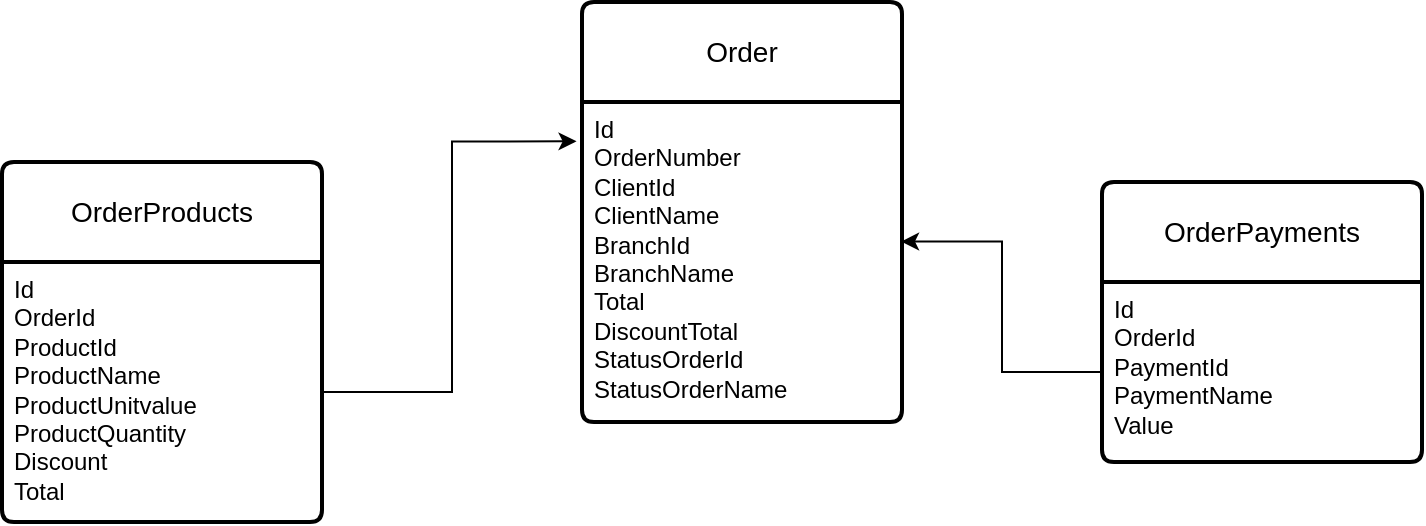 <mxfile version="24.7.8">
  <diagram id="0rDiqFgzy6-Wv-pyEhFp" name="Page-1">
    <mxGraphModel dx="1104" dy="659" grid="1" gridSize="10" guides="1" tooltips="1" connect="1" arrows="1" fold="1" page="1" pageScale="1" pageWidth="850" pageHeight="1100" math="0" shadow="0">
      <root>
        <mxCell id="0" />
        <mxCell id="1" parent="0" />
        <mxCell id="yD7E1BlVal6VdWnQ5Mq5-35" value="Order" style="swimlane;childLayout=stackLayout;horizontal=1;startSize=50;horizontalStack=0;rounded=1;fontSize=14;fontStyle=0;strokeWidth=2;resizeParent=0;resizeLast=1;shadow=0;dashed=0;align=center;arcSize=4;whiteSpace=wrap;html=1;" parent="1" vertex="1">
          <mxGeometry x="390" y="480" width="160" height="210" as="geometry" />
        </mxCell>
        <mxCell id="yD7E1BlVal6VdWnQ5Mq5-36" value="Id&lt;div&gt;OrderNumber&lt;/div&gt;&lt;div&gt;ClientId&lt;/div&gt;&lt;div&gt;ClientName&lt;/div&gt;&lt;div&gt;BranchId&lt;/div&gt;&lt;div&gt;BranchName&lt;/div&gt;&lt;div&gt;Total&lt;/div&gt;&lt;div&gt;DiscountTotal&lt;/div&gt;&lt;div&gt;StatusOrderId&lt;/div&gt;&lt;div&gt;StatusOrderName&lt;/div&gt;&lt;div&gt;&lt;br&gt;&lt;/div&gt;" style="align=left;strokeColor=none;fillColor=none;spacingLeft=4;fontSize=12;verticalAlign=top;resizable=0;rotatable=0;part=1;html=1;" parent="yD7E1BlVal6VdWnQ5Mq5-35" vertex="1">
          <mxGeometry y="50" width="160" height="160" as="geometry" />
        </mxCell>
        <mxCell id="yD7E1BlVal6VdWnQ5Mq5-37" value="OrderProducts" style="swimlane;childLayout=stackLayout;horizontal=1;startSize=50;horizontalStack=0;rounded=1;fontSize=14;fontStyle=0;strokeWidth=2;resizeParent=0;resizeLast=1;shadow=0;dashed=0;align=center;arcSize=4;whiteSpace=wrap;html=1;" parent="1" vertex="1">
          <mxGeometry x="100" y="560" width="160" height="180" as="geometry" />
        </mxCell>
        <mxCell id="yD7E1BlVal6VdWnQ5Mq5-38" value="Id&lt;div&gt;OrderId&lt;/div&gt;&lt;div&gt;ProductId&lt;/div&gt;&lt;div&gt;ProductName&lt;/div&gt;&lt;div&gt;ProductUnitvalue&lt;/div&gt;&lt;div&gt;ProductQuantity&lt;/div&gt;&lt;div&gt;Discount&lt;/div&gt;&lt;div&gt;Total&lt;/div&gt;" style="align=left;strokeColor=none;fillColor=none;spacingLeft=4;fontSize=12;verticalAlign=top;resizable=0;rotatable=0;part=1;html=1;" parent="yD7E1BlVal6VdWnQ5Mq5-37" vertex="1">
          <mxGeometry y="50" width="160" height="130" as="geometry" />
        </mxCell>
        <mxCell id="yD7E1BlVal6VdWnQ5Mq5-39" style="edgeStyle=orthogonalEdgeStyle;rounded=0;orthogonalLoop=1;jettySize=auto;html=1;entryX=-0.017;entryY=0.123;entryDx=0;entryDy=0;entryPerimeter=0;" parent="1" source="yD7E1BlVal6VdWnQ5Mq5-38" target="yD7E1BlVal6VdWnQ5Mq5-36" edge="1">
          <mxGeometry relative="1" as="geometry" />
        </mxCell>
        <mxCell id="yD7E1BlVal6VdWnQ5Mq5-40" value="OrderPayments" style="swimlane;childLayout=stackLayout;horizontal=1;startSize=50;horizontalStack=0;rounded=1;fontSize=14;fontStyle=0;strokeWidth=2;resizeParent=0;resizeLast=1;shadow=0;dashed=0;align=center;arcSize=4;whiteSpace=wrap;html=1;" parent="1" vertex="1">
          <mxGeometry x="650" y="570" width="160" height="140" as="geometry" />
        </mxCell>
        <mxCell id="yD7E1BlVal6VdWnQ5Mq5-41" value="Id&lt;div&gt;OrderId&lt;/div&gt;&lt;div&gt;PaymentId&lt;/div&gt;&lt;div&gt;PaymentName&lt;/div&gt;&lt;div&gt;Value&lt;/div&gt;&lt;div&gt;&lt;br&gt;&lt;/div&gt;" style="align=left;strokeColor=none;fillColor=none;spacingLeft=4;fontSize=12;verticalAlign=top;resizable=0;rotatable=0;part=1;html=1;" parent="yD7E1BlVal6VdWnQ5Mq5-40" vertex="1">
          <mxGeometry y="50" width="160" height="90" as="geometry" />
        </mxCell>
        <mxCell id="yD7E1BlVal6VdWnQ5Mq5-42" style="edgeStyle=orthogonalEdgeStyle;rounded=0;orthogonalLoop=1;jettySize=auto;html=1;entryX=0.997;entryY=0.436;entryDx=0;entryDy=0;entryPerimeter=0;" parent="1" source="yD7E1BlVal6VdWnQ5Mq5-41" target="yD7E1BlVal6VdWnQ5Mq5-36" edge="1">
          <mxGeometry relative="1" as="geometry" />
        </mxCell>
      </root>
    </mxGraphModel>
  </diagram>
</mxfile>
